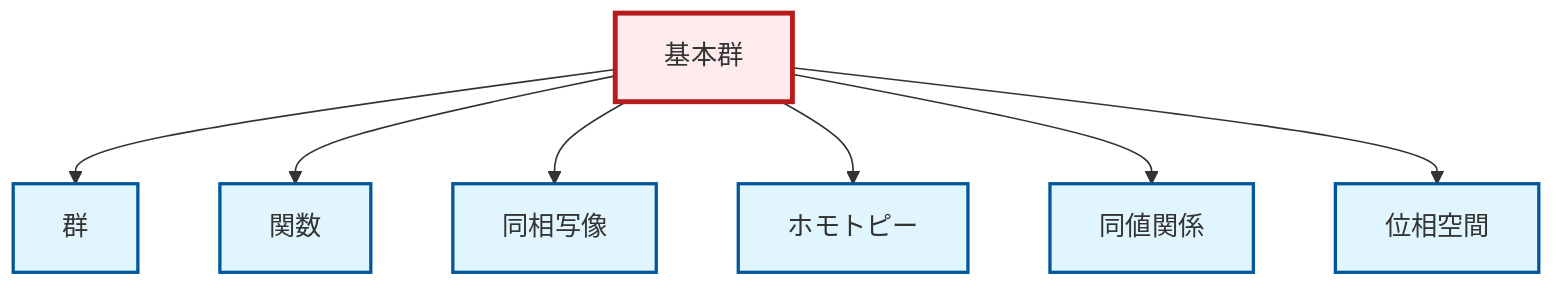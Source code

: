 graph TD
    classDef definition fill:#e1f5fe,stroke:#01579b,stroke-width:2px
    classDef theorem fill:#f3e5f5,stroke:#4a148c,stroke-width:2px
    classDef axiom fill:#fff3e0,stroke:#e65100,stroke-width:2px
    classDef example fill:#e8f5e9,stroke:#1b5e20,stroke-width:2px
    classDef current fill:#ffebee,stroke:#b71c1c,stroke-width:3px
    def-fundamental-group["基本群"]:::definition
    def-group["群"]:::definition
    def-homeomorphism["同相写像"]:::definition
    def-function["関数"]:::definition
    def-topological-space["位相空間"]:::definition
    def-homotopy["ホモトピー"]:::definition
    def-equivalence-relation["同値関係"]:::definition
    def-fundamental-group --> def-group
    def-fundamental-group --> def-function
    def-fundamental-group --> def-homeomorphism
    def-fundamental-group --> def-homotopy
    def-fundamental-group --> def-equivalence-relation
    def-fundamental-group --> def-topological-space
    class def-fundamental-group current